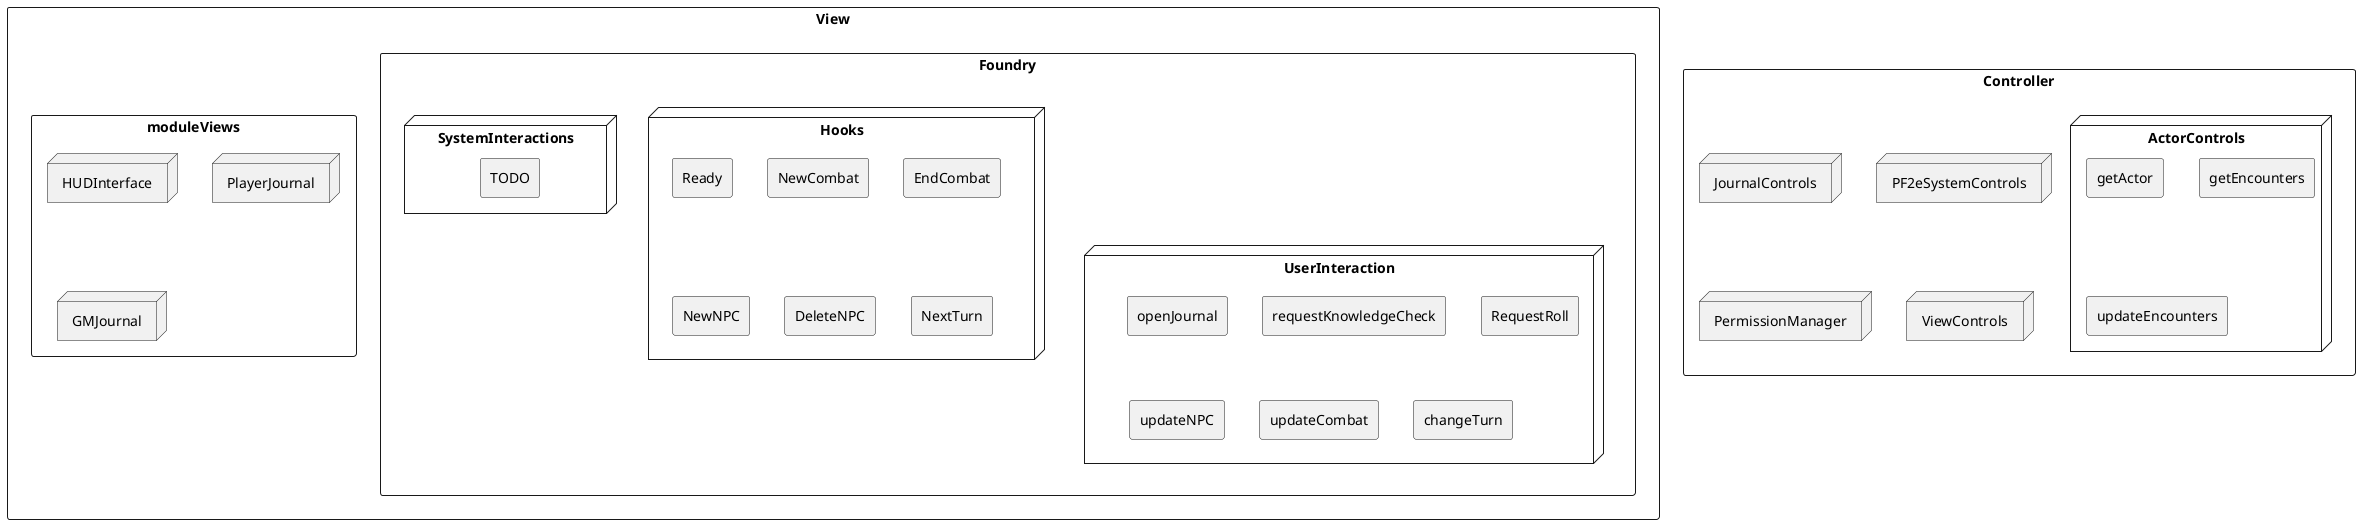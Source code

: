 @startuml
skinparam BackgroundColorColor transparent
skinparam componentStyle rectangle
component View {
   component "Foundry" as Foundry {
   Hooks -down[hidden]- UserInteraction

      node Hooks{
         [Ready]
         [NewCombat]
         [EndCombat]
         [NewNPC]
         [DeleteNPC]
         [NextTurn]
      }
      node UserInteraction {
         [openJournal]
         [requestKnowledgeCheck]
         [RequestRoll]
         [updateNPC]
         [updateCombat]
         [changeTurn]
      }
      node SystemInteractions {
      [TODO]
      }
      }
      component moduleViews {
      node HUDInterface
      node PlayerJournal
      node GMJournal
   }
}
component Controller {
   node ActorControls {
      [getActor]
      [getEncounters]
      [updateNPC]
      [updateEncounters]
      }
   node JournalControls
   node PF2eSystemControls
   node PermissionManager
   node ViewControls
}

@enduml